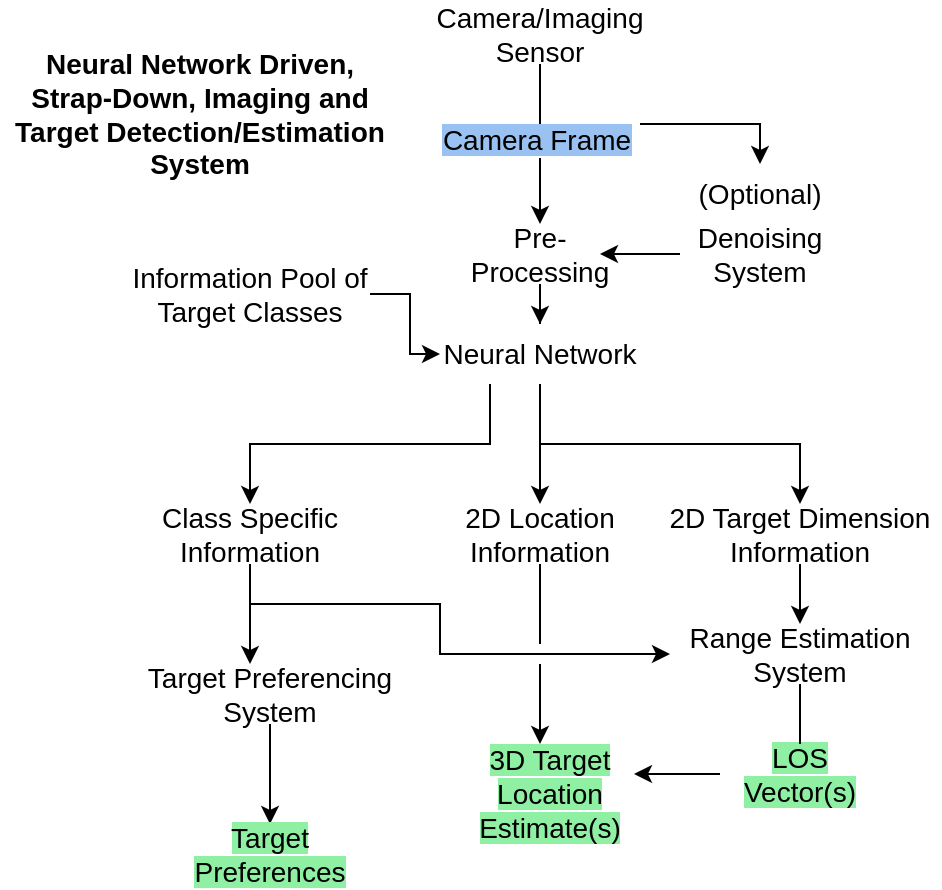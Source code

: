 <mxfile version="24.7.7">
  <diagram name="Page-1" id="bC6D1DjXQRd-MMzzOgFI">
    <mxGraphModel dx="1368" dy="790" grid="1" gridSize="10" guides="1" tooltips="1" connect="1" arrows="1" fold="1" page="1" pageScale="1" pageWidth="850" pageHeight="1100" math="0" shadow="0">
      <root>
        <mxCell id="0" />
        <mxCell id="1" parent="0" />
        <mxCell id="70s7Ck-FU3Y-pLnGWHpa-19" value="" style="edgeStyle=orthogonalEdgeStyle;rounded=0;orthogonalLoop=1;jettySize=auto;html=1;" edge="1" parent="1" source="70s7Ck-FU3Y-pLnGWHpa-1" target="70s7Ck-FU3Y-pLnGWHpa-5">
          <mxGeometry relative="1" as="geometry" />
        </mxCell>
        <mxCell id="70s7Ck-FU3Y-pLnGWHpa-20" value="&lt;font style=&quot;font-size: 14px; background-color: rgb(153, 193, 241);&quot;&gt;Camera Frame&lt;/font&gt;" style="edgeLabel;html=1;align=center;verticalAlign=middle;resizable=0;points=[];" vertex="1" connectable="0" parent="70s7Ck-FU3Y-pLnGWHpa-19">
          <mxGeometry x="-0.067" y="-2" relative="1" as="geometry">
            <mxPoint as="offset" />
          </mxGeometry>
        </mxCell>
        <mxCell id="70s7Ck-FU3Y-pLnGWHpa-1" value="&lt;font style=&quot;font-size: 14px;&quot;&gt;Camera/Imaging Sensor&lt;/font&gt;" style="text;html=1;align=center;verticalAlign=middle;whiteSpace=wrap;rounded=0;" vertex="1" parent="1">
          <mxGeometry x="345" y="260" width="110" height="30" as="geometry" />
        </mxCell>
        <mxCell id="70s7Ck-FU3Y-pLnGWHpa-3" value="&lt;font style=&quot;font-size: 14px;&quot;&gt;Denoising System&lt;/font&gt;" style="text;html=1;align=center;verticalAlign=middle;whiteSpace=wrap;rounded=0;" vertex="1" parent="1">
          <mxGeometry x="480" y="370" width="60" height="30" as="geometry" />
        </mxCell>
        <mxCell id="70s7Ck-FU3Y-pLnGWHpa-4" value="&lt;font style=&quot;font-size: 14px;&quot;&gt;(Optional)&lt;/font&gt;" style="text;html=1;align=center;verticalAlign=middle;whiteSpace=wrap;rounded=0;" vertex="1" parent="1">
          <mxGeometry x="480" y="340" width="60" height="30" as="geometry" />
        </mxCell>
        <mxCell id="70s7Ck-FU3Y-pLnGWHpa-24" value="" style="edgeStyle=orthogonalEdgeStyle;rounded=0;orthogonalLoop=1;jettySize=auto;html=1;" edge="1" parent="1" source="70s7Ck-FU3Y-pLnGWHpa-5" target="70s7Ck-FU3Y-pLnGWHpa-9">
          <mxGeometry relative="1" as="geometry" />
        </mxCell>
        <mxCell id="70s7Ck-FU3Y-pLnGWHpa-5" value="&lt;font style=&quot;font-size: 14px;&quot;&gt;Pre-Processing&lt;/font&gt;" style="text;html=1;align=center;verticalAlign=middle;whiteSpace=wrap;rounded=0;" vertex="1" parent="1">
          <mxGeometry x="370" y="370" width="60" height="30" as="geometry" />
        </mxCell>
        <mxCell id="70s7Ck-FU3Y-pLnGWHpa-25" style="edgeStyle=orthogonalEdgeStyle;rounded=0;orthogonalLoop=1;jettySize=auto;html=1;entryX=0;entryY=0.5;entryDx=0;entryDy=0;" edge="1" parent="1" source="70s7Ck-FU3Y-pLnGWHpa-8" target="70s7Ck-FU3Y-pLnGWHpa-9">
          <mxGeometry relative="1" as="geometry" />
        </mxCell>
        <mxCell id="70s7Ck-FU3Y-pLnGWHpa-8" value="&lt;font style=&quot;font-size: 14px;&quot;&gt;&lt;font style=&quot;font-size: 14px;&quot;&gt;Information Pool of &lt;/font&gt;&lt;/font&gt;&lt;font style=&quot;font-size: 14px;&quot;&gt;Target&lt;font style=&quot;font-size: 14px;&quot;&gt; Classes &lt;/font&gt;&lt;/font&gt;" style="text;html=1;align=center;verticalAlign=middle;whiteSpace=wrap;rounded=0;" vertex="1" parent="1">
          <mxGeometry x="195" y="390" width="120" height="30" as="geometry" />
        </mxCell>
        <mxCell id="70s7Ck-FU3Y-pLnGWHpa-30" style="edgeStyle=orthogonalEdgeStyle;rounded=0;orthogonalLoop=1;jettySize=auto;html=1;exitX=0.25;exitY=1;exitDx=0;exitDy=0;entryX=0.5;entryY=0;entryDx=0;entryDy=0;" edge="1" parent="1" source="70s7Ck-FU3Y-pLnGWHpa-9" target="70s7Ck-FU3Y-pLnGWHpa-10">
          <mxGeometry relative="1" as="geometry" />
        </mxCell>
        <mxCell id="70s7Ck-FU3Y-pLnGWHpa-33" style="edgeStyle=orthogonalEdgeStyle;rounded=0;orthogonalLoop=1;jettySize=auto;html=1;entryX=0.5;entryY=0;entryDx=0;entryDy=0;" edge="1" parent="1" source="70s7Ck-FU3Y-pLnGWHpa-9" target="70s7Ck-FU3Y-pLnGWHpa-11">
          <mxGeometry relative="1" as="geometry" />
        </mxCell>
        <mxCell id="70s7Ck-FU3Y-pLnGWHpa-9" value="&lt;font style=&quot;font-size: 14px;&quot;&gt;Neural Network&lt;br&gt;&lt;/font&gt;" style="text;html=1;align=center;verticalAlign=middle;whiteSpace=wrap;rounded=0;" vertex="1" parent="1">
          <mxGeometry x="350" y="420" width="100" height="30" as="geometry" />
        </mxCell>
        <mxCell id="70s7Ck-FU3Y-pLnGWHpa-41" value="" style="edgeStyle=orthogonalEdgeStyle;rounded=0;orthogonalLoop=1;jettySize=auto;html=1;" edge="1" parent="1" source="70s7Ck-FU3Y-pLnGWHpa-10" target="70s7Ck-FU3Y-pLnGWHpa-13">
          <mxGeometry relative="1" as="geometry">
            <Array as="points">
              <mxPoint x="260" y="590" />
              <mxPoint x="260" y="590" />
            </Array>
          </mxGeometry>
        </mxCell>
        <mxCell id="70s7Ck-FU3Y-pLnGWHpa-10" value="&lt;font style=&quot;font-size: 14px;&quot;&gt;Class Specific Information&lt;/font&gt;" style="text;html=1;align=center;verticalAlign=middle;whiteSpace=wrap;rounded=0;" vertex="1" parent="1">
          <mxGeometry x="210" y="510" width="90" height="30" as="geometry" />
        </mxCell>
        <mxCell id="70s7Ck-FU3Y-pLnGWHpa-11" value="&lt;font style=&quot;font-size: 14px;&quot;&gt;2D Location Information&lt;br&gt;&lt;/font&gt;" style="text;html=1;align=center;verticalAlign=middle;whiteSpace=wrap;rounded=0;" vertex="1" parent="1">
          <mxGeometry x="355" y="510" width="90" height="30" as="geometry" />
        </mxCell>
        <mxCell id="70s7Ck-FU3Y-pLnGWHpa-38" value="" style="edgeStyle=orthogonalEdgeStyle;rounded=0;orthogonalLoop=1;jettySize=auto;html=1;" edge="1" parent="1" source="70s7Ck-FU3Y-pLnGWHpa-12" target="70s7Ck-FU3Y-pLnGWHpa-15">
          <mxGeometry relative="1" as="geometry" />
        </mxCell>
        <mxCell id="70s7Ck-FU3Y-pLnGWHpa-12" value="&lt;font style=&quot;font-size: 14px;&quot;&gt;2D Target Dimension Information&lt;/font&gt;" style="text;html=1;align=center;verticalAlign=middle;whiteSpace=wrap;rounded=0;" vertex="1" parent="1">
          <mxGeometry x="460" y="510" width="140" height="30" as="geometry" />
        </mxCell>
        <mxCell id="70s7Ck-FU3Y-pLnGWHpa-45" value="" style="edgeStyle=orthogonalEdgeStyle;rounded=0;orthogonalLoop=1;jettySize=auto;html=1;" edge="1" parent="1" source="70s7Ck-FU3Y-pLnGWHpa-13" target="70s7Ck-FU3Y-pLnGWHpa-17">
          <mxGeometry relative="1" as="geometry" />
        </mxCell>
        <mxCell id="70s7Ck-FU3Y-pLnGWHpa-13" value="&lt;div style=&quot;font-size: 14px;&quot;&gt;&lt;font style=&quot;font-size: 14px;&quot;&gt;Target Preferencing&lt;/font&gt;&lt;/div&gt;&lt;div style=&quot;font-size: 14px;&quot;&gt;&lt;font style=&quot;font-size: 14px;&quot;&gt;&lt;font style=&quot;font-size: 14px;&quot;&gt;System&lt;/font&gt;&lt;br&gt;&lt;/font&gt;&lt;/div&gt;" style="text;html=1;align=center;verticalAlign=middle;whiteSpace=wrap;rounded=0;" vertex="1" parent="1">
          <mxGeometry x="190" y="590" width="150" height="30" as="geometry" />
        </mxCell>
        <mxCell id="70s7Ck-FU3Y-pLnGWHpa-14" value="&lt;font style=&quot;font-size: 14px; background-color: rgb(143, 240, 164);&quot;&gt;3D Target Location Estimate(s)&lt;br&gt;&lt;/font&gt;" style="text;html=1;align=center;verticalAlign=middle;whiteSpace=wrap;rounded=0;" vertex="1" parent="1">
          <mxGeometry x="355" y="640" width="100" height="30" as="geometry" />
        </mxCell>
        <mxCell id="70s7Ck-FU3Y-pLnGWHpa-15" value="&lt;font style=&quot;font-size: 14px;&quot;&gt;Range Estimation System&lt;/font&gt;" style="text;html=1;align=center;verticalAlign=middle;whiteSpace=wrap;rounded=0;" vertex="1" parent="1">
          <mxGeometry x="465" y="570" width="130" height="30" as="geometry" />
        </mxCell>
        <mxCell id="70s7Ck-FU3Y-pLnGWHpa-16" value="&lt;font style=&quot;font-size: 14px; background-color: rgb(143, 240, 164);&quot;&gt;LOS Vector(s)&lt;br&gt;&lt;/font&gt;" style="text;html=1;align=center;verticalAlign=middle;whiteSpace=wrap;rounded=0;" vertex="1" parent="1">
          <mxGeometry x="490" y="630" width="80" height="30" as="geometry" />
        </mxCell>
        <mxCell id="70s7Ck-FU3Y-pLnGWHpa-17" value="&lt;font style=&quot;font-size: 14px; background-color: rgb(143, 240, 164);&quot;&gt;Target Preferences&lt;br&gt;&lt;/font&gt;" style="text;html=1;align=center;verticalAlign=middle;whiteSpace=wrap;rounded=0;" vertex="1" parent="1">
          <mxGeometry x="235" y="670" width="60" height="30" as="geometry" />
        </mxCell>
        <mxCell id="70s7Ck-FU3Y-pLnGWHpa-26" value="" style="endArrow=classic;html=1;rounded=0;entryX=0.5;entryY=0;entryDx=0;entryDy=0;" edge="1" parent="1" target="70s7Ck-FU3Y-pLnGWHpa-4">
          <mxGeometry width="50" height="50" relative="1" as="geometry">
            <mxPoint x="450" y="320" as="sourcePoint" />
            <mxPoint x="490" y="340" as="targetPoint" />
            <Array as="points">
              <mxPoint x="510" y="320" />
            </Array>
          </mxGeometry>
        </mxCell>
        <mxCell id="70s7Ck-FU3Y-pLnGWHpa-28" value="" style="endArrow=classic;html=1;rounded=0;entryX=1;entryY=0.5;entryDx=0;entryDy=0;" edge="1" parent="1" target="70s7Ck-FU3Y-pLnGWHpa-5">
          <mxGeometry width="50" height="50" relative="1" as="geometry">
            <mxPoint x="470" y="385" as="sourcePoint" />
            <mxPoint x="570" y="430" as="targetPoint" />
          </mxGeometry>
        </mxCell>
        <mxCell id="70s7Ck-FU3Y-pLnGWHpa-34" value="" style="endArrow=classic;html=1;rounded=0;entryX=0.5;entryY=0;entryDx=0;entryDy=0;" edge="1" parent="1" target="70s7Ck-FU3Y-pLnGWHpa-12">
          <mxGeometry width="50" height="50" relative="1" as="geometry">
            <mxPoint x="400" y="480" as="sourcePoint" />
            <mxPoint x="480" y="450" as="targetPoint" />
            <Array as="points">
              <mxPoint x="530" y="480" />
            </Array>
          </mxGeometry>
        </mxCell>
        <mxCell id="70s7Ck-FU3Y-pLnGWHpa-35" value="&lt;b&gt;&lt;font style=&quot;font-size: 14px;&quot;&gt;Neural Network Driven, Strap-Down, Imaging and Target Detection/Estimation System&lt;/font&gt;&lt;/b&gt;" style="text;html=1;align=center;verticalAlign=middle;whiteSpace=wrap;rounded=0;" vertex="1" parent="1">
          <mxGeometry x="130" y="300" width="200" height="30" as="geometry" />
        </mxCell>
        <mxCell id="70s7Ck-FU3Y-pLnGWHpa-43" value="" style="endArrow=classic;html=1;rounded=0;entryX=0;entryY=0.5;entryDx=0;entryDy=0;" edge="1" parent="1" target="70s7Ck-FU3Y-pLnGWHpa-15">
          <mxGeometry width="50" height="50" relative="1" as="geometry">
            <mxPoint x="255" y="560" as="sourcePoint" />
            <mxPoint x="460" y="560" as="targetPoint" />
            <Array as="points">
              <mxPoint x="320" y="560" />
              <mxPoint x="350" y="560" />
              <mxPoint x="350" y="585" />
            </Array>
          </mxGeometry>
        </mxCell>
        <mxCell id="70s7Ck-FU3Y-pLnGWHpa-50" value="" style="endArrow=none;html=1;rounded=0;entryX=0.5;entryY=1;entryDx=0;entryDy=0;" edge="1" parent="1" target="70s7Ck-FU3Y-pLnGWHpa-11">
          <mxGeometry width="50" height="50" relative="1" as="geometry">
            <mxPoint x="400" y="580" as="sourcePoint" />
            <mxPoint x="380" y="570" as="targetPoint" />
          </mxGeometry>
        </mxCell>
        <mxCell id="70s7Ck-FU3Y-pLnGWHpa-51" value="" style="endArrow=classic;html=1;rounded=0;" edge="1" parent="1">
          <mxGeometry width="50" height="50" relative="1" as="geometry">
            <mxPoint x="400" y="590" as="sourcePoint" />
            <mxPoint x="400" y="630" as="targetPoint" />
          </mxGeometry>
        </mxCell>
        <mxCell id="70s7Ck-FU3Y-pLnGWHpa-52" value="" style="endArrow=none;html=1;rounded=0;entryX=0.5;entryY=1;entryDx=0;entryDy=0;exitX=0.5;exitY=0;exitDx=0;exitDy=0;" edge="1" parent="1" source="70s7Ck-FU3Y-pLnGWHpa-16" target="70s7Ck-FU3Y-pLnGWHpa-15">
          <mxGeometry width="50" height="50" relative="1" as="geometry">
            <mxPoint x="490" y="780" as="sourcePoint" />
            <mxPoint x="540" y="730" as="targetPoint" />
          </mxGeometry>
        </mxCell>
        <mxCell id="70s7Ck-FU3Y-pLnGWHpa-56" value="" style="endArrow=classic;html=1;rounded=0;exitX=0;exitY=0.5;exitDx=0;exitDy=0;" edge="1" parent="1" source="70s7Ck-FU3Y-pLnGWHpa-16">
          <mxGeometry width="50" height="50" relative="1" as="geometry">
            <mxPoint x="440" y="760" as="sourcePoint" />
            <mxPoint x="447" y="645" as="targetPoint" />
          </mxGeometry>
        </mxCell>
      </root>
    </mxGraphModel>
  </diagram>
</mxfile>
